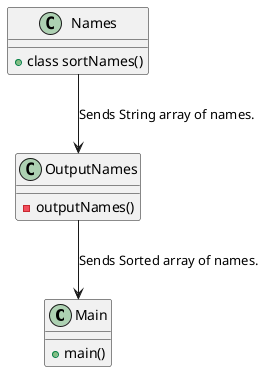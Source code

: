 @startuml
class Main
{
    + main()
}
class OutputNames
{
    - outputNames()
}
class Names
{
    +class sortNames()
}
OutputNames-->Main: Sends Sorted array of names.
Names-->OutputNames: Sends String array of names.
@enduml